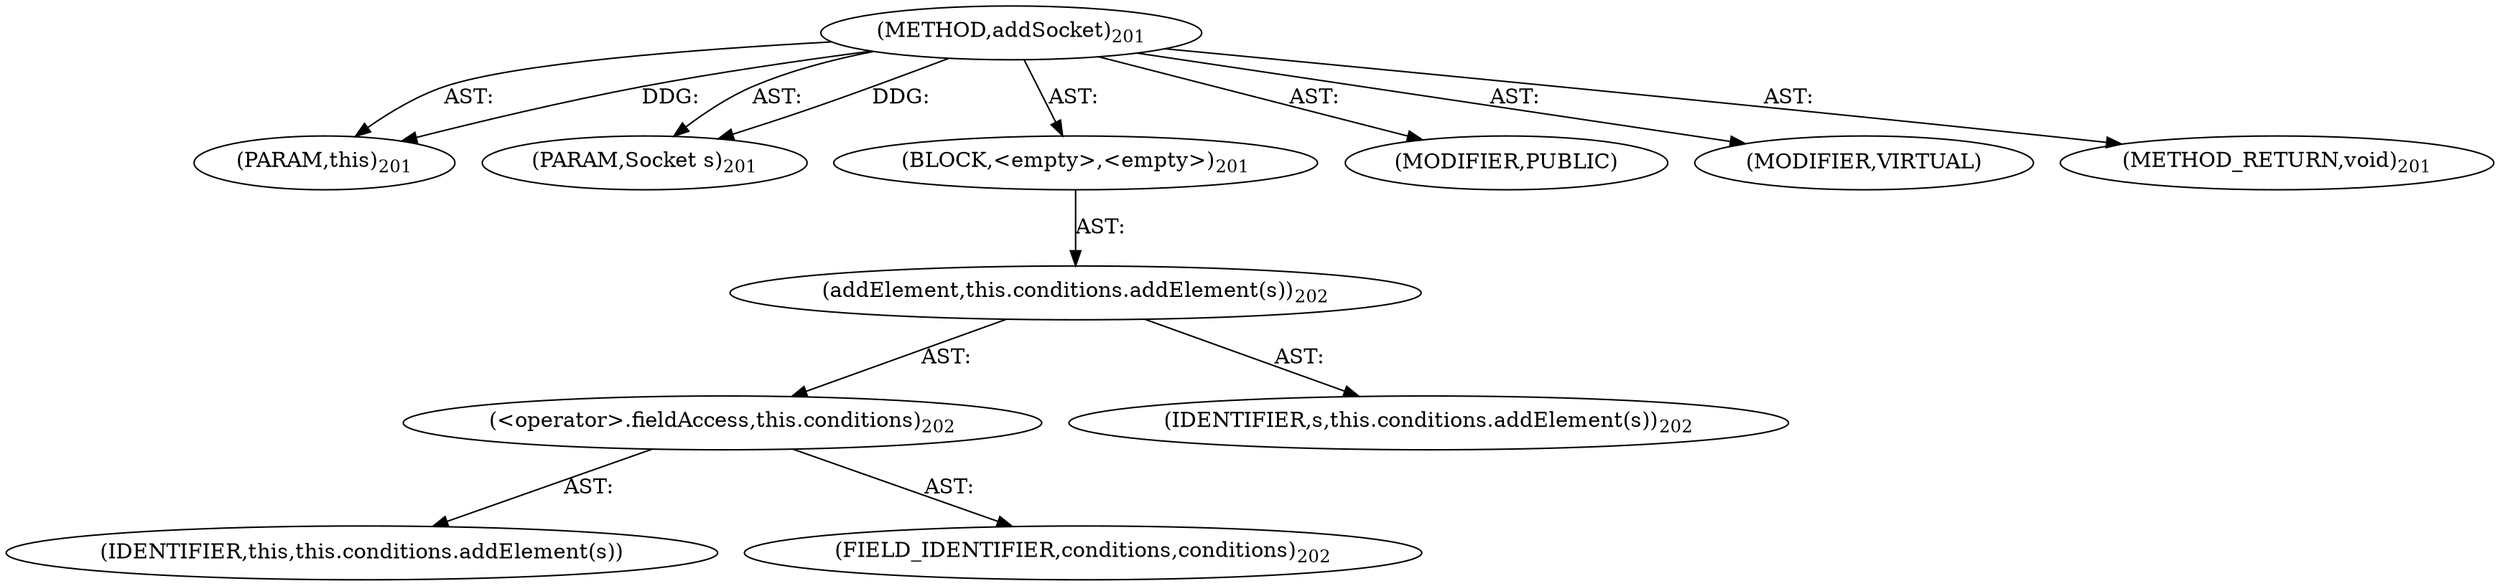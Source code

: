digraph "addSocket" {  
"111669149708" [label = <(METHOD,addSocket)<SUB>201</SUB>> ]
"115964117014" [label = <(PARAM,this)<SUB>201</SUB>> ]
"115964117015" [label = <(PARAM,Socket s)<SUB>201</SUB>> ]
"25769803788" [label = <(BLOCK,&lt;empty&gt;,&lt;empty&gt;)<SUB>201</SUB>> ]
"30064771096" [label = <(addElement,this.conditions.addElement(s))<SUB>202</SUB>> ]
"30064771097" [label = <(&lt;operator&gt;.fieldAccess,this.conditions)<SUB>202</SUB>> ]
"68719476758" [label = <(IDENTIFIER,this,this.conditions.addElement(s))> ]
"55834574860" [label = <(FIELD_IDENTIFIER,conditions,conditions)<SUB>202</SUB>> ]
"68719476759" [label = <(IDENTIFIER,s,this.conditions.addElement(s))<SUB>202</SUB>> ]
"133143986201" [label = <(MODIFIER,PUBLIC)> ]
"133143986202" [label = <(MODIFIER,VIRTUAL)> ]
"128849018892" [label = <(METHOD_RETURN,void)<SUB>201</SUB>> ]
  "111669149708" -> "115964117014"  [ label = "AST: "] 
  "111669149708" -> "115964117015"  [ label = "AST: "] 
  "111669149708" -> "25769803788"  [ label = "AST: "] 
  "111669149708" -> "133143986201"  [ label = "AST: "] 
  "111669149708" -> "133143986202"  [ label = "AST: "] 
  "111669149708" -> "128849018892"  [ label = "AST: "] 
  "25769803788" -> "30064771096"  [ label = "AST: "] 
  "30064771096" -> "30064771097"  [ label = "AST: "] 
  "30064771096" -> "68719476759"  [ label = "AST: "] 
  "30064771097" -> "68719476758"  [ label = "AST: "] 
  "30064771097" -> "55834574860"  [ label = "AST: "] 
  "111669149708" -> "115964117014"  [ label = "DDG: "] 
  "111669149708" -> "115964117015"  [ label = "DDG: "] 
}
